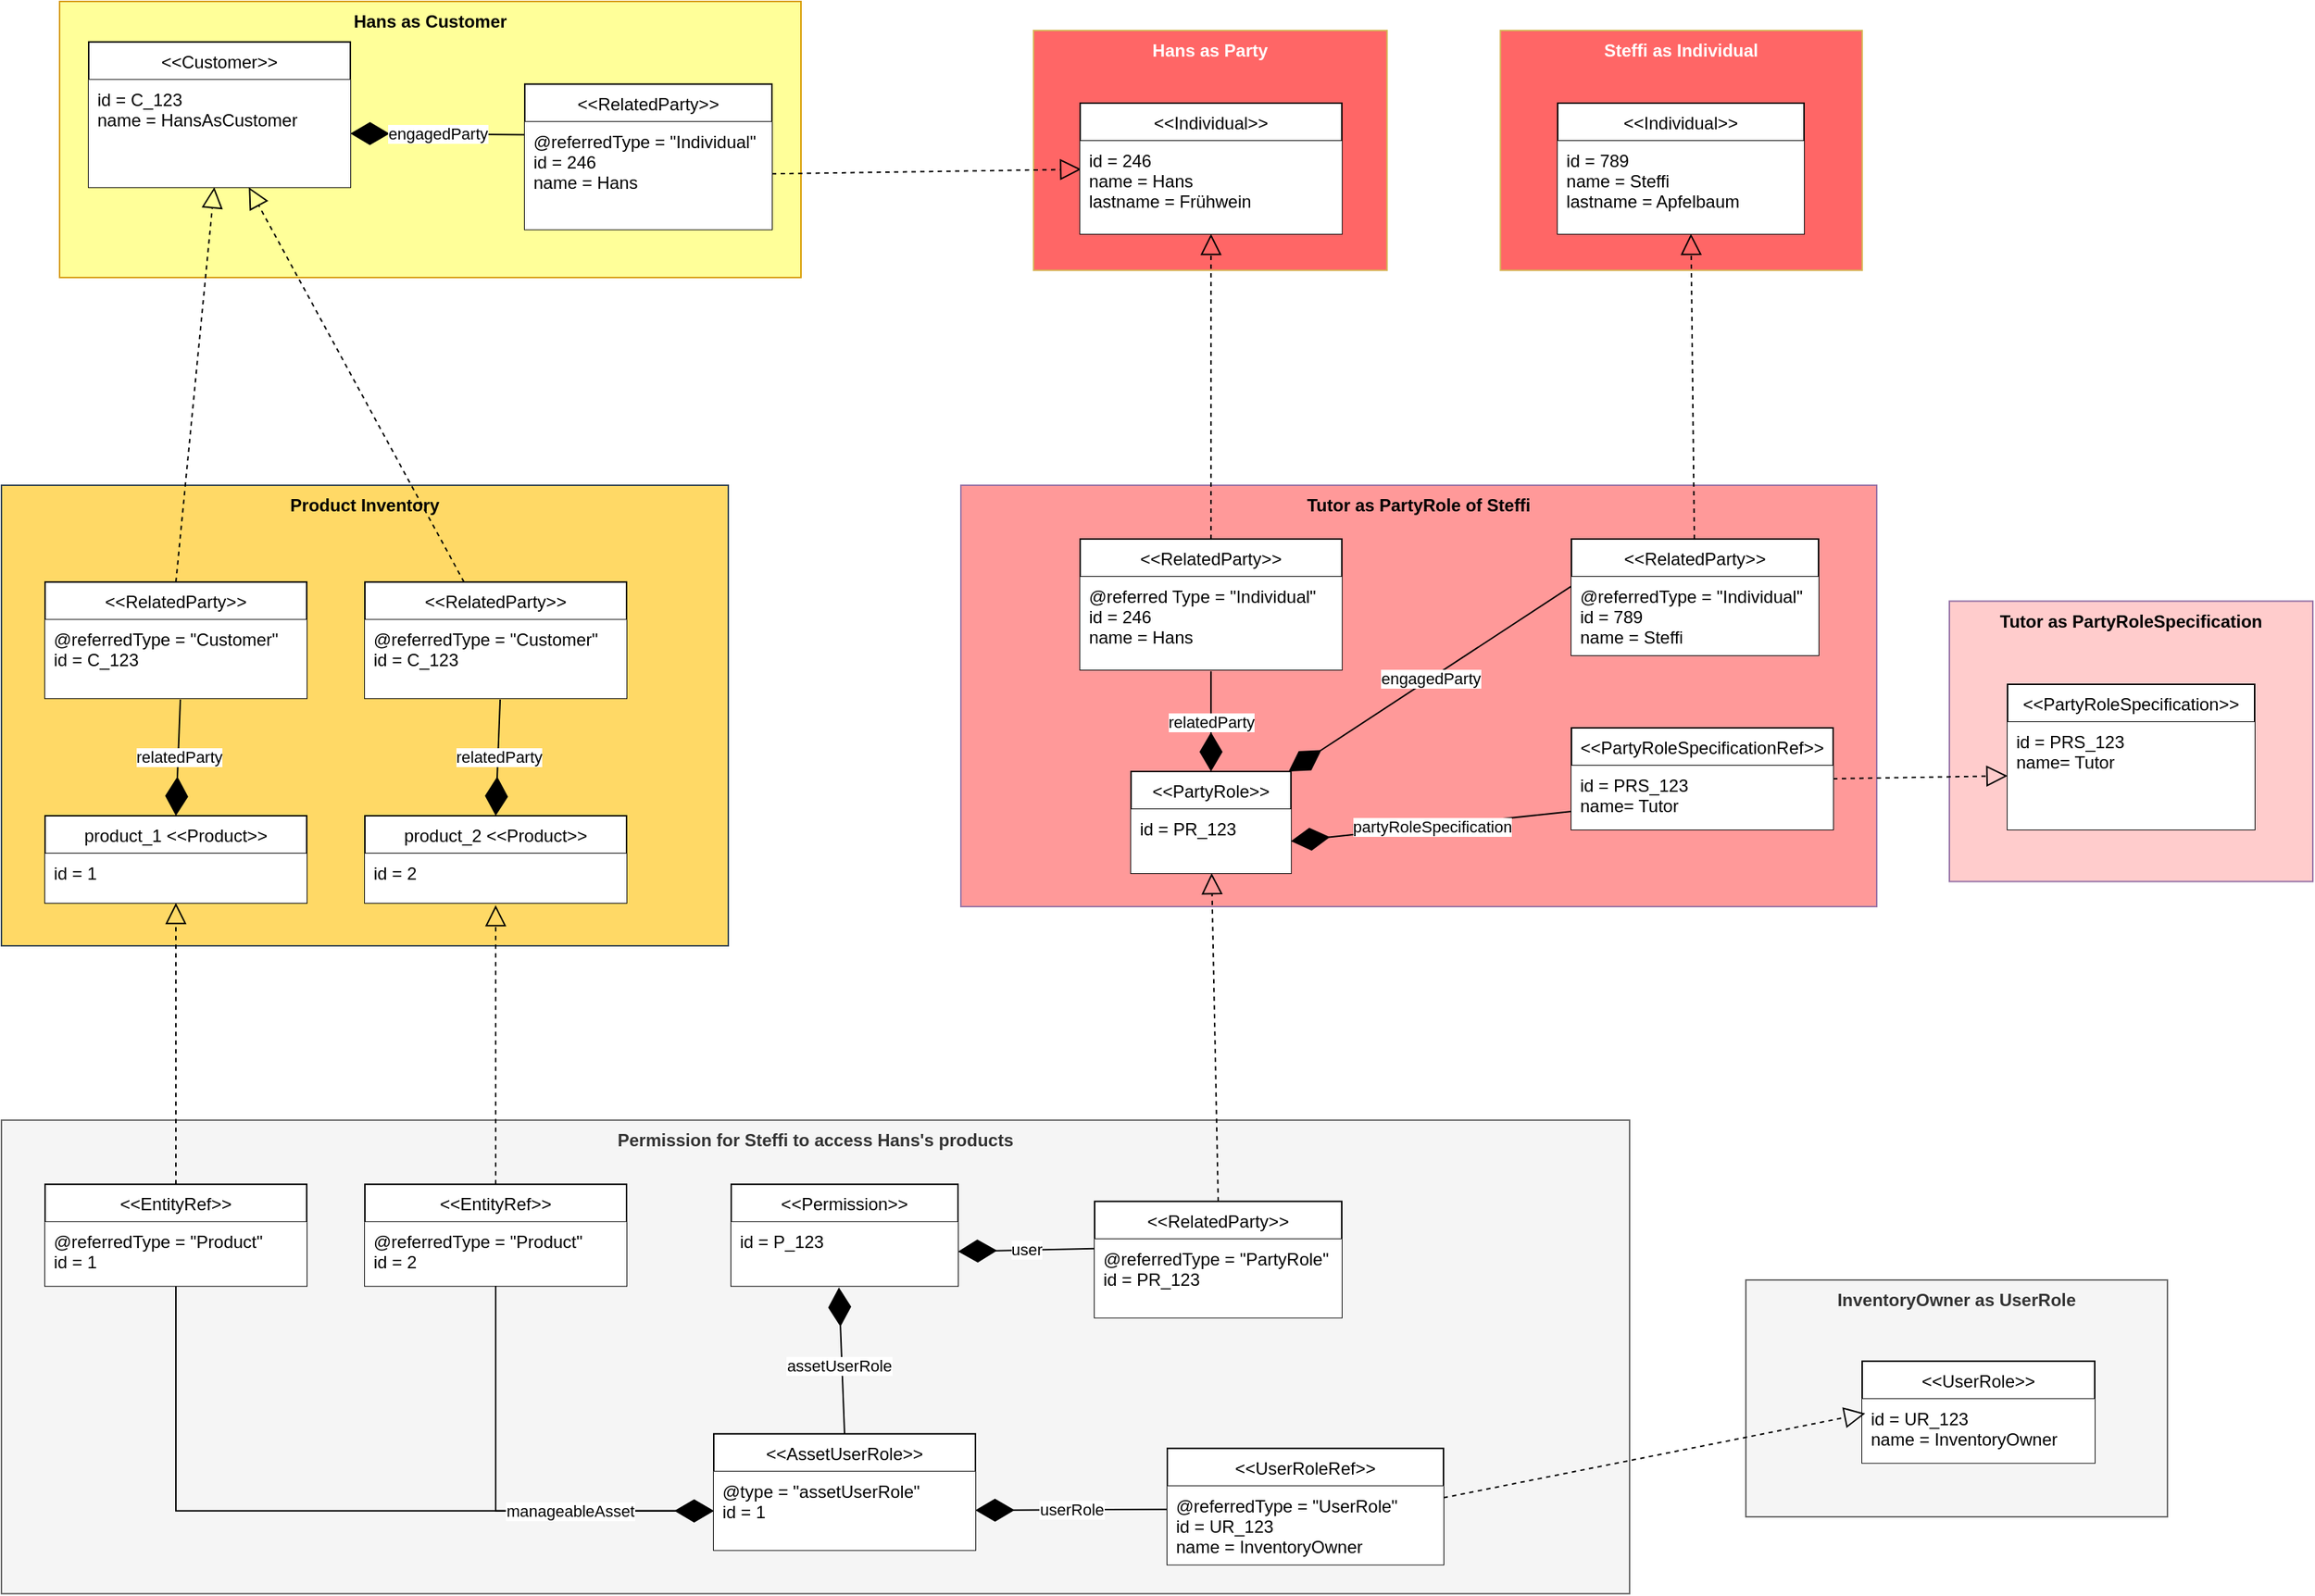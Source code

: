 <mxfile version="14.1.8" type="device"><diagram id="C5RBs43oDa-KdzZeNtuy" name="Page-1"><mxGraphModel dx="1980" dy="-1532" grid="1" gridSize="10" guides="1" tooltips="1" connect="1" arrows="1" fold="1" page="1" pageScale="1" pageWidth="827" pageHeight="1169" math="0" shadow="0"><root><mxCell id="WIyWlLk6GJQsqaUBKTNV-0"/><mxCell id="WIyWlLk6GJQsqaUBKTNV-1" parent="WIyWlLk6GJQsqaUBKTNV-0"/><mxCell id="cWOY82mapTTOw0CpoXdP-169" value="InventoryOwner as UserRole" style="rounded=0;whiteSpace=wrap;html=1;align=center;verticalAlign=top;fillColor=#f5f5f5;strokeColor=#666666;fontColor=#333333;fontStyle=1" vertex="1" parent="WIyWlLk6GJQsqaUBKTNV-1"><mxGeometry x="610" y="3470" width="290" height="163" as="geometry"/></mxCell><mxCell id="cWOY82mapTTOw0CpoXdP-5" value="Product Inventory" style="rounded=0;whiteSpace=wrap;html=1;align=center;verticalAlign=top;strokeColor=#314354;fillColor=#FFD966;fontStyle=1" vertex="1" parent="WIyWlLk6GJQsqaUBKTNV-1"><mxGeometry x="-590" y="2923" width="500" height="317" as="geometry"/></mxCell><mxCell id="cWOY82mapTTOw0CpoXdP-6" value="Permission for Steffi to access Hans's products" style="rounded=0;whiteSpace=wrap;html=1;align=center;verticalAlign=top;fillColor=#f5f5f5;strokeColor=#666666;fontColor=#333333;fontStyle=1" vertex="1" parent="WIyWlLk6GJQsqaUBKTNV-1"><mxGeometry x="-590" y="3360" width="1120" height="325.89" as="geometry"/></mxCell><mxCell id="cWOY82mapTTOw0CpoXdP-9" value="Tutor as PartyRole of Steffi" style="rounded=0;whiteSpace=wrap;html=1;align=center;verticalAlign=top;strokeColor=#9673a6;fillColor=#FF9999;fontStyle=1" vertex="1" parent="WIyWlLk6GJQsqaUBKTNV-1"><mxGeometry x="70" y="2923" width="630" height="290" as="geometry"/></mxCell><mxCell id="cWOY82mapTTOw0CpoXdP-12" value="Hans as Party" style="rounded=0;whiteSpace=wrap;html=1;align=center;verticalAlign=top;strokeColor=#d6b656;fillColor=#FF6666;fontColor=#FFFFFF;fontStyle=1" vertex="1" parent="WIyWlLk6GJQsqaUBKTNV-1"><mxGeometry x="120" y="2610" width="243.18" height="165.08" as="geometry"/></mxCell><mxCell id="cWOY82mapTTOw0CpoXdP-13" value="Steffi as Individual" style="rounded=0;whiteSpace=wrap;html=1;align=center;verticalAlign=top;strokeColor=#d6b656;fillColor=#FF6666;fontColor=#FFFFFF;fontStyle=1" vertex="1" parent="WIyWlLk6GJQsqaUBKTNV-1"><mxGeometry x="441.13" y="2610" width="248.87" height="165.08" as="geometry"/></mxCell><mxCell id="cWOY82mapTTOw0CpoXdP-19" value="Hans as Customer" style="rounded=0;whiteSpace=wrap;html=1;align=center;verticalAlign=top;strokeColor=#d79b00;fillColor=#FFFF99;fontStyle=1" vertex="1" parent="WIyWlLk6GJQsqaUBKTNV-1"><mxGeometry x="-550" y="2590" width="510" height="190" as="geometry"/></mxCell><mxCell id="cWOY82mapTTOw0CpoXdP-20" value="&lt;&lt;Customer&gt;&gt;" style="swimlane;fontStyle=0;childLayout=stackLayout;horizontal=1;startSize=26;horizontalStack=0;resizeParent=1;resizeParentMax=0;resizeLast=0;collapsible=1;marginBottom=0;" vertex="1" parent="WIyWlLk6GJQsqaUBKTNV-1"><mxGeometry x="-530" y="2617.87" width="180" height="100" as="geometry"/></mxCell><mxCell id="cWOY82mapTTOw0CpoXdP-21" value="id = C_123&#10;name = HansAsCustomer&#10;&#10;" style="text;strokeColor=none;align=left;verticalAlign=top;spacingLeft=4;spacingRight=4;overflow=hidden;rotatable=0;points=[[0,0.5],[1,0.5]];portConstraint=eastwest;fillColor=#ffffff;" vertex="1" parent="cWOY82mapTTOw0CpoXdP-20"><mxGeometry y="26" width="180" height="74" as="geometry"/></mxCell><mxCell id="cWOY82mapTTOw0CpoXdP-22" value="engagedParty" style="endArrow=diamondThin;endFill=1;endSize=24;html=1;entryX=1;entryY=0.5;entryDx=0;entryDy=0;exitX=0;exitY=0.119;exitDx=0;exitDy=0;exitPerimeter=0;" edge="1" parent="WIyWlLk6GJQsqaUBKTNV-1" source="cWOY82mapTTOw0CpoXdP-24" target="cWOY82mapTTOw0CpoXdP-21"><mxGeometry width="160" relative="1" as="geometry"><mxPoint x="-215.86" y="2657.9" as="sourcePoint"/><mxPoint x="-75.86" y="2726.9" as="targetPoint"/></mxGeometry></mxCell><mxCell id="cWOY82mapTTOw0CpoXdP-23" value="&lt;&lt;RelatedParty&gt;&gt;" style="swimlane;fontStyle=0;childLayout=stackLayout;horizontal=1;startSize=26;horizontalStack=0;resizeParent=1;resizeParentMax=0;resizeLast=0;collapsible=1;marginBottom=0;" vertex="1" parent="WIyWlLk6GJQsqaUBKTNV-1"><mxGeometry x="-230" y="2646.9" width="170" height="100" as="geometry"/></mxCell><mxCell id="cWOY82mapTTOw0CpoXdP-24" value="@referredType = &quot;Individual&quot;&#10;id = 246&#10;name = Hans" style="text;align=left;verticalAlign=top;spacingLeft=4;spacingRight=4;overflow=hidden;rotatable=0;points=[[0,0.5],[1,0.5]];portConstraint=eastwest;fillColor=#ffffff;" vertex="1" parent="cWOY82mapTTOw0CpoXdP-23"><mxGeometry y="26" width="170" height="74" as="geometry"/></mxCell><mxCell id="cWOY82mapTTOw0CpoXdP-26" value="&lt;&lt;Individual&gt;&gt;" style="swimlane;fontStyle=0;childLayout=stackLayout;horizontal=1;startSize=26;horizontalStack=0;resizeParent=1;resizeParentMax=0;resizeLast=0;collapsible=1;marginBottom=0;" vertex="1" parent="WIyWlLk6GJQsqaUBKTNV-1"><mxGeometry x="480.56" y="2660" width="169.44" height="90" as="geometry"/></mxCell><mxCell id="cWOY82mapTTOw0CpoXdP-27" value="id = 789&#10;name = Steffi&#10;lastname = Apfelbaum&#10;" style="text;align=left;verticalAlign=top;spacingLeft=4;spacingRight=4;overflow=hidden;rotatable=0;points=[[0,0.5],[1,0.5]];portConstraint=eastwest;fillColor=#ffffff;" vertex="1" parent="cWOY82mapTTOw0CpoXdP-26"><mxGeometry y="26" width="169.44" height="64" as="geometry"/></mxCell><mxCell id="cWOY82mapTTOw0CpoXdP-74" value="" style="endArrow=block;dashed=1;endFill=0;endSize=12;html=1;entryX=0.004;entryY=0.305;entryDx=0;entryDy=0;entryPerimeter=0;" edge="1" parent="WIyWlLk6GJQsqaUBKTNV-1" source="cWOY82mapTTOw0CpoXdP-24" target="cWOY82mapTTOw0CpoXdP-134"><mxGeometry width="160" relative="1" as="geometry"><mxPoint x="664.14" y="2638.33" as="sourcePoint"/><mxPoint x="241.59" y="2495.414" as="targetPoint"/></mxGeometry></mxCell><mxCell id="cWOY82mapTTOw0CpoXdP-97" value="&lt;&lt;PartyRole&gt;&gt;" style="swimlane;fontStyle=0;childLayout=stackLayout;horizontal=1;startSize=26;horizontalStack=0;resizeParent=1;resizeParentMax=0;resizeLast=0;collapsible=1;marginBottom=0;" vertex="1" parent="WIyWlLk6GJQsqaUBKTNV-1"><mxGeometry x="187.07" y="3120" width="110" height="70" as="geometry"/></mxCell><mxCell id="cWOY82mapTTOw0CpoXdP-98" value="id = PR_123&#10;&#10;" style="text;align=left;verticalAlign=top;spacingLeft=4;spacingRight=4;overflow=hidden;rotatable=0;points=[[0,0.5],[1,0.5]];portConstraint=eastwest;fillColor=#ffffff;" vertex="1" parent="cWOY82mapTTOw0CpoXdP-97"><mxGeometry y="26" width="110" height="44" as="geometry"/></mxCell><mxCell id="cWOY82mapTTOw0CpoXdP-99" value="engagedParty" style="endArrow=diamondThin;endFill=1;endSize=24;html=1;exitX=0;exitY=0.119;exitDx=0;exitDy=0;exitPerimeter=0;" edge="1" parent="WIyWlLk6GJQsqaUBKTNV-1" source="cWOY82mapTTOw0CpoXdP-101" target="cWOY82mapTTOw0CpoXdP-97"><mxGeometry width="160" relative="1" as="geometry"><mxPoint x="387.74" y="3016.1" as="sourcePoint"/><mxPoint x="322.76" y="3003" as="targetPoint"/></mxGeometry></mxCell><mxCell id="cWOY82mapTTOw0CpoXdP-100" value="&lt;&lt;RelatedParty&gt;&gt;" style="swimlane;fontStyle=0;childLayout=stackLayout;horizontal=1;startSize=26;horizontalStack=0;resizeParent=1;resizeParentMax=0;resizeLast=0;collapsible=1;marginBottom=0;" vertex="1" parent="WIyWlLk6GJQsqaUBKTNV-1"><mxGeometry x="490" y="2960" width="170" height="80" as="geometry"/></mxCell><mxCell id="cWOY82mapTTOw0CpoXdP-101" value="@referredType = &quot;Individual&quot;&#10;id = 789&#10;name = Steffi" style="text;align=left;verticalAlign=top;spacingLeft=4;spacingRight=4;overflow=hidden;rotatable=0;points=[[0,0.5],[1,0.5]];portConstraint=eastwest;fillColor=#ffffff;" vertex="1" parent="cWOY82mapTTOw0CpoXdP-100"><mxGeometry y="26" width="170" height="54" as="geometry"/></mxCell><mxCell id="cWOY82mapTTOw0CpoXdP-102" value="" style="endArrow=block;dashed=1;endFill=0;endSize=12;html=1;entryX=0.541;entryY=0.999;entryDx=0;entryDy=0;entryPerimeter=0;" edge="1" parent="WIyWlLk6GJQsqaUBKTNV-1" source="cWOY82mapTTOw0CpoXdP-100" target="cWOY82mapTTOw0CpoXdP-27"><mxGeometry width="160" relative="1" as="geometry"><mxPoint x="1022.549" y="3063.36" as="sourcePoint"/><mxPoint x="360" y="2680" as="targetPoint"/></mxGeometry></mxCell><mxCell id="cWOY82mapTTOw0CpoXdP-103" value="&lt;&lt;RelatedParty&gt;&gt;" style="swimlane;fontStyle=0;childLayout=stackLayout;horizontal=1;startSize=26;horizontalStack=0;resizeParent=1;resizeParentMax=0;resizeLast=0;collapsible=1;marginBottom=0;" vertex="1" parent="WIyWlLk6GJQsqaUBKTNV-1"><mxGeometry x="152.07" y="2960" width="180" height="90" as="geometry"/></mxCell><mxCell id="cWOY82mapTTOw0CpoXdP-104" value="@referred Type = &quot;Individual&quot;&#10;id = 246&#10;name = Hans" style="text;strokeColor=none;align=left;verticalAlign=top;spacingLeft=4;spacingRight=4;overflow=hidden;rotatable=0;points=[[0,0.5],[1,0.5]];portConstraint=eastwest;fillColor=#ffffff;" vertex="1" parent="cWOY82mapTTOw0CpoXdP-103"><mxGeometry y="26" width="180" height="64" as="geometry"/></mxCell><mxCell id="cWOY82mapTTOw0CpoXdP-105" value="relatedParty" style="endArrow=diamondThin;endFill=1;endSize=24;html=1;exitX=0.5;exitY=1.016;exitDx=0;exitDy=0;exitPerimeter=0;" edge="1" parent="WIyWlLk6GJQsqaUBKTNV-1" source="cWOY82mapTTOw0CpoXdP-104" target="cWOY82mapTTOw0CpoXdP-97"><mxGeometry width="160" relative="1" as="geometry"><mxPoint x="476.96" y="2987.806" as="sourcePoint"/><mxPoint x="398.03" y="3026" as="targetPoint"/></mxGeometry></mxCell><mxCell id="cWOY82mapTTOw0CpoXdP-110" value="&lt;&lt;Permission&gt;&gt;" style="swimlane;fontStyle=0;childLayout=stackLayout;horizontal=1;startSize=26;horizontalStack=0;resizeParent=1;resizeParentMax=0;resizeLast=0;collapsible=1;marginBottom=0;" vertex="1" parent="WIyWlLk6GJQsqaUBKTNV-1"><mxGeometry x="-88" y="3404.11" width="156" height="70" as="geometry"/></mxCell><mxCell id="cWOY82mapTTOw0CpoXdP-111" value="id = P_123&#10;" style="text;strokeColor=none;align=left;verticalAlign=top;spacingLeft=4;spacingRight=4;overflow=hidden;rotatable=0;points=[[0,0.5],[1,0.5]];portConstraint=eastwest;fillColor=#ffffff;" vertex="1" parent="cWOY82mapTTOw0CpoXdP-110"><mxGeometry y="26" width="156" height="44" as="geometry"/></mxCell><mxCell id="cWOY82mapTTOw0CpoXdP-112" value="user" style="endArrow=diamondThin;endFill=1;endSize=24;html=1;exitX=0;exitY=0.119;exitDx=0;exitDy=0;exitPerimeter=0;" edge="1" parent="WIyWlLk6GJQsqaUBKTNV-1" source="cWOY82mapTTOw0CpoXdP-114" target="cWOY82mapTTOw0CpoXdP-111"><mxGeometry width="160" relative="1" as="geometry"><mxPoint x="259.89" y="3726.79" as="sourcePoint"/><mxPoint x="185.98" y="3726.69" as="targetPoint"/></mxGeometry></mxCell><mxCell id="cWOY82mapTTOw0CpoXdP-113" value="&lt;&lt;RelatedParty&gt;&gt;" style="swimlane;fontStyle=0;childLayout=stackLayout;horizontal=1;startSize=26;horizontalStack=0;resizeParent=1;resizeParentMax=0;resizeLast=0;collapsible=1;marginBottom=0;" vertex="1" parent="WIyWlLk6GJQsqaUBKTNV-1"><mxGeometry x="162" y="3415.89" width="170" height="80" as="geometry"/></mxCell><mxCell id="cWOY82mapTTOw0CpoXdP-114" value="@referredType = &quot;PartyRole&quot;&#10;id = PR_123" style="text;align=left;verticalAlign=top;spacingLeft=4;spacingRight=4;overflow=hidden;rotatable=0;points=[[0,0.5],[1,0.5]];portConstraint=eastwest;fillColor=#ffffff;" vertex="1" parent="cWOY82mapTTOw0CpoXdP-113"><mxGeometry y="26" width="170" height="54" as="geometry"/></mxCell><mxCell id="cWOY82mapTTOw0CpoXdP-115" value="" style="endArrow=block;dashed=1;endFill=0;endSize=12;html=1;exitX=0.5;exitY=0;exitDx=0;exitDy=0;" edge="1" parent="WIyWlLk6GJQsqaUBKTNV-1" source="cWOY82mapTTOw0CpoXdP-113" target="cWOY82mapTTOw0CpoXdP-98"><mxGeometry width="160" relative="1" as="geometry"><mxPoint x="1097.71" y="3200" as="sourcePoint"/><mxPoint x="1070.96" y="2981.26" as="targetPoint"/></mxGeometry></mxCell><mxCell id="cWOY82mapTTOw0CpoXdP-116" value="&lt;&lt;AssetUserRole&gt;&gt;" style="swimlane;fontStyle=0;childLayout=stackLayout;horizontal=1;startSize=26;horizontalStack=0;resizeParent=1;resizeParentMax=0;resizeLast=0;collapsible=1;marginBottom=0;" vertex="1" parent="WIyWlLk6GJQsqaUBKTNV-1"><mxGeometry x="-100" y="3575.89" width="180" height="80" as="geometry"/></mxCell><mxCell id="cWOY82mapTTOw0CpoXdP-117" value="@type = &quot;assetUserRole&quot;&#10;id = 1&#10;" style="text;strokeColor=none;align=left;verticalAlign=top;spacingLeft=4;spacingRight=4;overflow=hidden;rotatable=0;points=[[0,0.5],[1,0.5]];portConstraint=eastwest;fillColor=#ffffff;" vertex="1" parent="cWOY82mapTTOw0CpoXdP-116"><mxGeometry y="26" width="180" height="54" as="geometry"/></mxCell><mxCell id="cWOY82mapTTOw0CpoXdP-118" value="assetUserRole" style="endArrow=diamondThin;endFill=1;endSize=24;html=1;exitX=0.5;exitY=0;exitDx=0;exitDy=0;entryX=0.475;entryY=1.024;entryDx=0;entryDy=0;entryPerimeter=0;" edge="1" parent="WIyWlLk6GJQsqaUBKTNV-1" source="cWOY82mapTTOw0CpoXdP-116" target="cWOY82mapTTOw0CpoXdP-111"><mxGeometry x="-0.056" y="2" width="160" relative="1" as="geometry"><mxPoint x="275.98" y="3572.486" as="sourcePoint"/><mxPoint x="223.571" y="3524.11" as="targetPoint"/><mxPoint as="offset"/></mxGeometry></mxCell><mxCell id="cWOY82mapTTOw0CpoXdP-158" value="" style="edgeStyle=orthogonalEdgeStyle;rounded=0;orthogonalLoop=1;jettySize=auto;html=1;exitX=0.5;exitY=1;exitDx=0;exitDy=0;endArrow=diamondThin;endFill=1;endSize=24;" edge="1" parent="WIyWlLk6GJQsqaUBKTNV-1" source="cWOY82mapTTOw0CpoXdP-119" target="cWOY82mapTTOw0CpoXdP-117"><mxGeometry relative="1" as="geometry"/></mxCell><mxCell id="cWOY82mapTTOw0CpoXdP-119" value="&lt;&lt;EntityRef&gt;&gt;" style="swimlane;fontStyle=0;childLayout=stackLayout;horizontal=1;startSize=26;horizontalStack=0;resizeParent=1;resizeParentMax=0;resizeLast=0;collapsible=1;marginBottom=0;" vertex="1" parent="WIyWlLk6GJQsqaUBKTNV-1"><mxGeometry x="-560" y="3404.11" width="180" height="70" as="geometry"/></mxCell><mxCell id="cWOY82mapTTOw0CpoXdP-120" value="@referredType = &quot;Product&quot;&#10;id = 1&#10;" style="text;strokeColor=none;align=left;verticalAlign=top;spacingLeft=4;spacingRight=4;overflow=hidden;rotatable=0;points=[[0,0.5],[1,0.5]];portConstraint=eastwest;fillColor=#ffffff;" vertex="1" parent="cWOY82mapTTOw0CpoXdP-119"><mxGeometry y="26" width="180" height="44" as="geometry"/></mxCell><mxCell id="cWOY82mapTTOw0CpoXdP-122" value="&lt;&lt;UserRoleRef&gt;&gt;" style="swimlane;fontStyle=0;childLayout=stackLayout;horizontal=1;startSize=26;horizontalStack=0;resizeParent=1;resizeParentMax=0;resizeLast=0;collapsible=1;marginBottom=0;" vertex="1" parent="WIyWlLk6GJQsqaUBKTNV-1"><mxGeometry x="212" y="3585.89" width="190" height="80" as="geometry"/></mxCell><mxCell id="cWOY82mapTTOw0CpoXdP-123" value="@referredType = &quot;UserRole&quot;&#10;id = UR_123&#10;name = InventoryOwner&#10;" style="text;strokeColor=none;align=left;verticalAlign=top;spacingLeft=4;spacingRight=4;overflow=hidden;rotatable=0;points=[[0,0.5],[1,0.5]];portConstraint=eastwest;fillColor=#ffffff;" vertex="1" parent="cWOY82mapTTOw0CpoXdP-122"><mxGeometry y="26" width="190" height="54" as="geometry"/></mxCell><mxCell id="cWOY82mapTTOw0CpoXdP-124" value="userRole" style="endArrow=diamondThin;endFill=1;endSize=24;html=1;exitX=0;exitY=0.295;exitDx=0;exitDy=0;exitPerimeter=0;" edge="1" parent="WIyWlLk6GJQsqaUBKTNV-1" source="cWOY82mapTTOw0CpoXdP-123" target="cWOY82mapTTOw0CpoXdP-117"><mxGeometry width="160" relative="1" as="geometry"><mxPoint x="104" y="3740" as="sourcePoint"/><mxPoint x="-193.58" y="3690" as="targetPoint"/></mxGeometry></mxCell><mxCell id="cWOY82mapTTOw0CpoXdP-126" value="product_1 &lt;&lt;Product&gt;&gt;" style="swimlane;fontStyle=0;childLayout=stackLayout;horizontal=1;startSize=26;horizontalStack=0;resizeParent=1;resizeParentMax=0;resizeLast=0;collapsible=1;marginBottom=0;" vertex="1" parent="WIyWlLk6GJQsqaUBKTNV-1"><mxGeometry x="-560.0" y="3150.5" width="180" height="60" as="geometry"/></mxCell><mxCell id="cWOY82mapTTOw0CpoXdP-127" value="id = 1&#10;" style="text;strokeColor=none;align=left;verticalAlign=top;spacingLeft=4;spacingRight=4;overflow=hidden;rotatable=0;points=[[0,0.5],[1,0.5]];portConstraint=eastwest;fillColor=#ffffff;" vertex="1" parent="cWOY82mapTTOw0CpoXdP-126"><mxGeometry y="26" width="180" height="34" as="geometry"/></mxCell><mxCell id="cWOY82mapTTOw0CpoXdP-133" value="&lt;&lt;Individual&gt;&gt;" style="swimlane;fontStyle=0;childLayout=stackLayout;horizontal=1;startSize=26;horizontalStack=0;resizeParent=1;resizeParentMax=0;resizeLast=0;collapsible=1;marginBottom=0;" vertex="1" parent="WIyWlLk6GJQsqaUBKTNV-1"><mxGeometry x="152.07" y="2660" width="180" height="90" as="geometry"/></mxCell><mxCell id="cWOY82mapTTOw0CpoXdP-134" value="id = 246&#10;name = Hans&#10;lastname = Frühwein&#10;" style="text;align=left;verticalAlign=top;spacingLeft=4;spacingRight=4;overflow=hidden;rotatable=0;points=[[0,0.5],[1,0.5]];portConstraint=eastwest;fillColor=#ffffff;" vertex="1" parent="cWOY82mapTTOw0CpoXdP-133"><mxGeometry y="26" width="180" height="64" as="geometry"/></mxCell><mxCell id="cWOY82mapTTOw0CpoXdP-135" value="&lt;&lt;RelatedParty&gt;&gt;" style="swimlane;fontStyle=0;childLayout=stackLayout;horizontal=1;startSize=26;horizontalStack=0;resizeParent=1;resizeParentMax=0;resizeLast=0;collapsible=1;marginBottom=0;" vertex="1" parent="WIyWlLk6GJQsqaUBKTNV-1"><mxGeometry x="-560.0" y="2989.61" width="180" height="80" as="geometry"/></mxCell><mxCell id="cWOY82mapTTOw0CpoXdP-136" value="@referredType = &quot;Customer&quot;&#10;id = C_123" style="text;align=left;verticalAlign=top;spacingLeft=4;spacingRight=4;overflow=hidden;rotatable=0;points=[[0,0.5],[1,0.5]];portConstraint=eastwest;fillColor=#ffffff;" vertex="1" parent="cWOY82mapTTOw0CpoXdP-135"><mxGeometry y="26" width="180" height="54" as="geometry"/></mxCell><mxCell id="cWOY82mapTTOw0CpoXdP-137" value="relatedParty" style="endArrow=diamondThin;endFill=1;endSize=24;html=1;entryX=0.5;entryY=0;entryDx=0;entryDy=0;exitX=0.517;exitY=1.016;exitDx=0;exitDy=0;exitPerimeter=0;" edge="1" parent="WIyWlLk6GJQsqaUBKTNV-1" source="cWOY82mapTTOw0CpoXdP-136" target="cWOY82mapTTOw0CpoXdP-126"><mxGeometry width="160" relative="1" as="geometry"><mxPoint x="475.42" y="2667.18" as="sourcePoint"/><mxPoint x="480.42" y="2593.89" as="targetPoint"/></mxGeometry></mxCell><mxCell id="cWOY82mapTTOw0CpoXdP-138" value="product_2 &lt;&lt;Product&gt;&gt;" style="swimlane;fontStyle=0;childLayout=stackLayout;horizontal=1;startSize=26;horizontalStack=0;resizeParent=1;resizeParentMax=0;resizeLast=0;collapsible=1;marginBottom=0;" vertex="1" parent="WIyWlLk6GJQsqaUBKTNV-1"><mxGeometry x="-340.0" y="3150.5" width="180" height="60" as="geometry"/></mxCell><mxCell id="cWOY82mapTTOw0CpoXdP-139" value="id = 2&#10;" style="text;strokeColor=none;align=left;verticalAlign=top;spacingLeft=4;spacingRight=4;overflow=hidden;rotatable=0;points=[[0,0.5],[1,0.5]];portConstraint=eastwest;fillColor=#ffffff;" vertex="1" parent="cWOY82mapTTOw0CpoXdP-138"><mxGeometry y="26" width="180" height="34" as="geometry"/></mxCell><mxCell id="cWOY82mapTTOw0CpoXdP-140" value="&lt;&lt;RelatedParty&gt;&gt;" style="swimlane;fontStyle=0;childLayout=stackLayout;horizontal=1;startSize=26;horizontalStack=0;resizeParent=1;resizeParentMax=0;resizeLast=0;collapsible=1;marginBottom=0;" vertex="1" parent="WIyWlLk6GJQsqaUBKTNV-1"><mxGeometry x="-340.0" y="2989.61" width="180" height="80" as="geometry"/></mxCell><mxCell id="cWOY82mapTTOw0CpoXdP-141" value="@referredType = &quot;Customer&quot;&#10;id = C_123" style="text;align=left;verticalAlign=top;spacingLeft=4;spacingRight=4;overflow=hidden;rotatable=0;points=[[0,0.5],[1,0.5]];portConstraint=eastwest;fillColor=#ffffff;" vertex="1" parent="cWOY82mapTTOw0CpoXdP-140"><mxGeometry y="26" width="180" height="54" as="geometry"/></mxCell><mxCell id="cWOY82mapTTOw0CpoXdP-142" value="relatedParty" style="endArrow=diamondThin;endFill=1;endSize=24;html=1;entryX=0.5;entryY=0;entryDx=0;entryDy=0;exitX=0.517;exitY=1.016;exitDx=0;exitDy=0;exitPerimeter=0;" edge="1" source="cWOY82mapTTOw0CpoXdP-141" target="cWOY82mapTTOw0CpoXdP-138" parent="WIyWlLk6GJQsqaUBKTNV-1"><mxGeometry width="160" relative="1" as="geometry"><mxPoint x="695.42" y="2667.18" as="sourcePoint"/><mxPoint x="700.42" y="2593.89" as="targetPoint"/></mxGeometry></mxCell><mxCell id="cWOY82mapTTOw0CpoXdP-143" value="" style="endArrow=block;dashed=1;endFill=0;endSize=12;html=1;exitX=0.5;exitY=0;exitDx=0;exitDy=0;" edge="1" parent="WIyWlLk6GJQsqaUBKTNV-1" source="cWOY82mapTTOw0CpoXdP-135" target="cWOY82mapTTOw0CpoXdP-21"><mxGeometry width="160" relative="1" as="geometry"><mxPoint x="512.336" y="3360.11" as="sourcePoint"/><mxPoint x="-340" y="2950" as="targetPoint"/></mxGeometry></mxCell><mxCell id="cWOY82mapTTOw0CpoXdP-144" value="" style="endArrow=block;dashed=1;endFill=0;endSize=12;html=1;" edge="1" parent="WIyWlLk6GJQsqaUBKTNV-1" source="cWOY82mapTTOw0CpoXdP-140" target="cWOY82mapTTOw0CpoXdP-21"><mxGeometry width="160" relative="1" as="geometry"><mxPoint x="-660.0" y="3364.11" as="sourcePoint"/><mxPoint x="-475.305" y="2700.97" as="targetPoint"/></mxGeometry></mxCell><mxCell id="cWOY82mapTTOw0CpoXdP-145" value="" style="endArrow=block;dashed=1;endFill=0;endSize=12;html=1;exitX=0.5;exitY=0;exitDx=0;exitDy=0;" edge="1" parent="WIyWlLk6GJQsqaUBKTNV-1" source="cWOY82mapTTOw0CpoXdP-103" target="cWOY82mapTTOw0CpoXdP-134"><mxGeometry width="160" relative="1" as="geometry"><mxPoint x="559.709" y="2994.61" as="sourcePoint"/><mxPoint x="663.06" y="2745.08" as="targetPoint"/></mxGeometry></mxCell><mxCell id="cWOY82mapTTOw0CpoXdP-146" value="Tutor as PartyRoleSpecification" style="rounded=0;whiteSpace=wrap;html=1;align=center;verticalAlign=top;strokeColor=#9673a6;fillColor=#FFCCCC;fontStyle=1" vertex="1" parent="WIyWlLk6GJQsqaUBKTNV-1"><mxGeometry x="750" y="3002.75" width="250" height="193" as="geometry"/></mxCell><mxCell id="cWOY82mapTTOw0CpoXdP-147" value="&lt;&lt;PartyRoleSpecification&gt;&gt;" style="swimlane;fontStyle=0;childLayout=stackLayout;horizontal=1;startSize=26;horizontalStack=0;resizeParent=1;resizeParentMax=0;resizeLast=0;collapsible=1;marginBottom=0;" vertex="1" parent="WIyWlLk6GJQsqaUBKTNV-1"><mxGeometry x="790" y="3060" width="170" height="100" as="geometry"/></mxCell><mxCell id="cWOY82mapTTOw0CpoXdP-148" value="id = PRS_123&#10;name= Tutor&#10;" style="text;align=left;verticalAlign=top;spacingLeft=4;spacingRight=4;overflow=hidden;rotatable=0;points=[[0,0.5],[1,0.5]];portConstraint=eastwest;fillColor=#ffffff;" vertex="1" parent="cWOY82mapTTOw0CpoXdP-147"><mxGeometry y="26" width="170" height="74" as="geometry"/></mxCell><mxCell id="cWOY82mapTTOw0CpoXdP-149" value="&lt;&lt;PartyRoleSpecificationRef&gt;&gt;" style="swimlane;fontStyle=0;childLayout=stackLayout;horizontal=1;startSize=26;horizontalStack=0;resizeParent=1;resizeParentMax=0;resizeLast=0;collapsible=1;marginBottom=0;" vertex="1" parent="WIyWlLk6GJQsqaUBKTNV-1"><mxGeometry x="490" y="3090" width="180" height="70" as="geometry"/></mxCell><mxCell id="cWOY82mapTTOw0CpoXdP-150" value="id = PRS_123&#10;name= Tutor&#10;" style="text;align=left;verticalAlign=top;spacingLeft=4;spacingRight=4;overflow=hidden;rotatable=0;points=[[0,0.5],[1,0.5]];portConstraint=eastwest;fillColor=#ffffff;" vertex="1" parent="cWOY82mapTTOw0CpoXdP-149"><mxGeometry y="26" width="180" height="44" as="geometry"/></mxCell><mxCell id="cWOY82mapTTOw0CpoXdP-151" value="" style="endArrow=block;dashed=1;endFill=0;endSize=12;html=1;entryX=0;entryY=0.5;entryDx=0;entryDy=0;exitX=1;exitY=0.5;exitDx=0;exitDy=0;" edge="1" parent="WIyWlLk6GJQsqaUBKTNV-1" source="cWOY82mapTTOw0CpoXdP-149" target="cWOY82mapTTOw0CpoXdP-148"><mxGeometry width="160" relative="1" as="geometry"><mxPoint x="624.426" y="2950" as="sourcePoint"/><mxPoint x="663.06" y="2745.08" as="targetPoint"/></mxGeometry></mxCell><mxCell id="cWOY82mapTTOw0CpoXdP-152" value="partyRoleSpecification" style="endArrow=diamondThin;endFill=1;endSize=24;html=1;entryX=1;entryY=0.5;entryDx=0;entryDy=0;" edge="1" parent="WIyWlLk6GJQsqaUBKTNV-1" source="cWOY82mapTTOw0CpoXdP-150" target="cWOY82mapTTOw0CpoXdP-98"><mxGeometry width="160" relative="1" as="geometry"><mxPoint x="500" y="2984.806" as="sourcePoint"/><mxPoint x="345.399" y="3094.61" as="targetPoint"/></mxGeometry></mxCell><mxCell id="cWOY82mapTTOw0CpoXdP-153" value="" style="endArrow=block;dashed=1;endFill=0;endSize=12;html=1;entryX=0.5;entryY=1;entryDx=0;entryDy=0;" edge="1" parent="WIyWlLk6GJQsqaUBKTNV-1" source="cWOY82mapTTOw0CpoXdP-119" target="cWOY82mapTTOw0CpoXdP-126"><mxGeometry width="160" relative="1" as="geometry"><mxPoint x="367.715" y="3500.0" as="sourcePoint"/><mxPoint x="196.41" y="3200.616" as="targetPoint"/></mxGeometry></mxCell><mxCell id="cWOY82mapTTOw0CpoXdP-154" value="&lt;&lt;EntityRef&gt;&gt;" style="swimlane;fontStyle=0;childLayout=stackLayout;horizontal=1;startSize=26;horizontalStack=0;resizeParent=1;resizeParentMax=0;resizeLast=0;collapsible=1;marginBottom=0;" vertex="1" parent="WIyWlLk6GJQsqaUBKTNV-1"><mxGeometry x="-340" y="3404.11" width="180" height="70" as="geometry"/></mxCell><mxCell id="cWOY82mapTTOw0CpoXdP-155" value="@referredType = &quot;Product&quot;&#10;id = 2&#10;" style="text;strokeColor=none;align=left;verticalAlign=top;spacingLeft=4;spacingRight=4;overflow=hidden;rotatable=0;points=[[0,0.5],[1,0.5]];portConstraint=eastwest;fillColor=#ffffff;" vertex="1" parent="cWOY82mapTTOw0CpoXdP-154"><mxGeometry y="26" width="180" height="44" as="geometry"/></mxCell><mxCell id="cWOY82mapTTOw0CpoXdP-156" value="" style="endArrow=block;dashed=1;endFill=0;endSize=12;html=1;entryX=0.5;entryY=1.046;entryDx=0;entryDy=0;entryPerimeter=0;" edge="1" parent="WIyWlLk6GJQsqaUBKTNV-1" source="cWOY82mapTTOw0CpoXdP-154" target="cWOY82mapTTOw0CpoXdP-139"><mxGeometry width="160" relative="1" as="geometry"><mxPoint x="-620" y="3488.22" as="sourcePoint"/><mxPoint x="-411" y="3273" as="targetPoint"/></mxGeometry></mxCell><mxCell id="cWOY82mapTTOw0CpoXdP-160" value="manageableAsset" style="edgeStyle=orthogonalEdgeStyle;rounded=0;orthogonalLoop=1;jettySize=auto;html=1;exitX=0.5;exitY=1;exitDx=0;exitDy=0;endArrow=diamondThin;endFill=1;endSize=24;entryX=0;entryY=0.5;entryDx=0;entryDy=0;" edge="1" parent="WIyWlLk6GJQsqaUBKTNV-1" source="cWOY82mapTTOw0CpoXdP-154" target="cWOY82mapTTOw0CpoXdP-117"><mxGeometry x="0.349" relative="1" as="geometry"><mxPoint x="-460" y="3484.11" as="sourcePoint"/><mxPoint x="-200" y="3638.89" as="targetPoint"/><mxPoint as="offset"/></mxGeometry></mxCell><mxCell id="cWOY82mapTTOw0CpoXdP-161" value="&lt;&lt;UserRole&gt;&gt;" style="swimlane;fontStyle=0;childLayout=stackLayout;horizontal=1;startSize=26;horizontalStack=0;resizeParent=1;resizeParentMax=0;resizeLast=0;collapsible=1;marginBottom=0;" vertex="1" parent="WIyWlLk6GJQsqaUBKTNV-1"><mxGeometry x="690" y="3525.89" width="160" height="70" as="geometry"/></mxCell><mxCell id="cWOY82mapTTOw0CpoXdP-162" value="id = UR_123&#10;name = InventoryOwner&#10;" style="text;strokeColor=none;align=left;verticalAlign=top;spacingLeft=4;spacingRight=4;overflow=hidden;rotatable=0;points=[[0,0.5],[1,0.5]];portConstraint=eastwest;fillColor=#ffffff;" vertex="1" parent="cWOY82mapTTOw0CpoXdP-161"><mxGeometry y="26" width="160" height="44" as="geometry"/></mxCell><mxCell id="cWOY82mapTTOw0CpoXdP-164" value="" style="endArrow=block;dashed=1;endFill=0;endSize=12;html=1;entryX=0.013;entryY=0.227;entryDx=0;entryDy=0;entryPerimeter=0;" edge="1" parent="WIyWlLk6GJQsqaUBKTNV-1" source="cWOY82mapTTOw0CpoXdP-123" target="cWOY82mapTTOw0CpoXdP-162"><mxGeometry width="160" relative="1" as="geometry"><mxPoint x="339.995" y="3478.22" as="sourcePoint"/><mxPoint x="258.513" y="3200" as="targetPoint"/></mxGeometry></mxCell></root></mxGraphModel></diagram></mxfile>